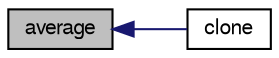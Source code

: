 digraph "average"
{
  bgcolor="transparent";
  edge [fontname="FreeSans",fontsize="10",labelfontname="FreeSans",labelfontsize="10"];
  node [fontname="FreeSans",fontsize="10",shape=record];
  rankdir="LR";
  Node835 [label="average",height=0.2,width=0.4,color="black", fillcolor="grey75", style="filled", fontcolor="black"];
  Node835 -> Node836 [dir="back",color="midnightblue",fontsize="10",style="solid",fontname="FreeSans"];
  Node836 [label="clone",height=0.2,width=0.4,color="black",URL="$a24210.html#ac381531cd6a0b2093de96a75f026a2a0",tooltip="Construct and return a clone. "];
}
